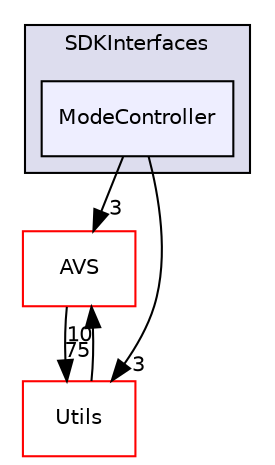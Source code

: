 digraph "/home/ANT.AMAZON.COM/womw/workplace/1.19_release/doxy/avs-device-sdk/AVSCommon/SDKInterfaces/include/AVSCommon/SDKInterfaces/ModeController" {
  compound=true
  node [ fontsize="10", fontname="Helvetica"];
  edge [ labelfontsize="10", labelfontname="Helvetica"];
  subgraph clusterdir_304e5c5f242f015339c8e1473ae913b8 {
    graph [ bgcolor="#ddddee", pencolor="black", label="SDKInterfaces" fontname="Helvetica", fontsize="10", URL="dir_304e5c5f242f015339c8e1473ae913b8.html"]
  dir_6d350a2bf477bf2dbec6d11fdfbd459f [shape=box, label="ModeController", style="filled", fillcolor="#eeeeff", pencolor="black", URL="dir_6d350a2bf477bf2dbec6d11fdfbd459f.html"];
  }
  dir_80711c2a226d5fced33fce22558d3784 [shape=box label="AVS" fillcolor="white" style="filled" color="red" URL="dir_80711c2a226d5fced33fce22558d3784.html"];
  dir_49dd3d9ac5586189aa170bac46425b9c [shape=box label="Utils" fillcolor="white" style="filled" color="red" URL="dir_49dd3d9ac5586189aa170bac46425b9c.html"];
  dir_80711c2a226d5fced33fce22558d3784->dir_49dd3d9ac5586189aa170bac46425b9c [headlabel="75", labeldistance=1.5 headhref="dir_000050_000072.html"];
  dir_6d350a2bf477bf2dbec6d11fdfbd459f->dir_80711c2a226d5fced33fce22558d3784 [headlabel="3", labeldistance=1.5 headhref="dir_000085_000050.html"];
  dir_6d350a2bf477bf2dbec6d11fdfbd459f->dir_49dd3d9ac5586189aa170bac46425b9c [headlabel="3", labeldistance=1.5 headhref="dir_000085_000072.html"];
  dir_49dd3d9ac5586189aa170bac46425b9c->dir_80711c2a226d5fced33fce22558d3784 [headlabel="10", labeldistance=1.5 headhref="dir_000072_000050.html"];
}
